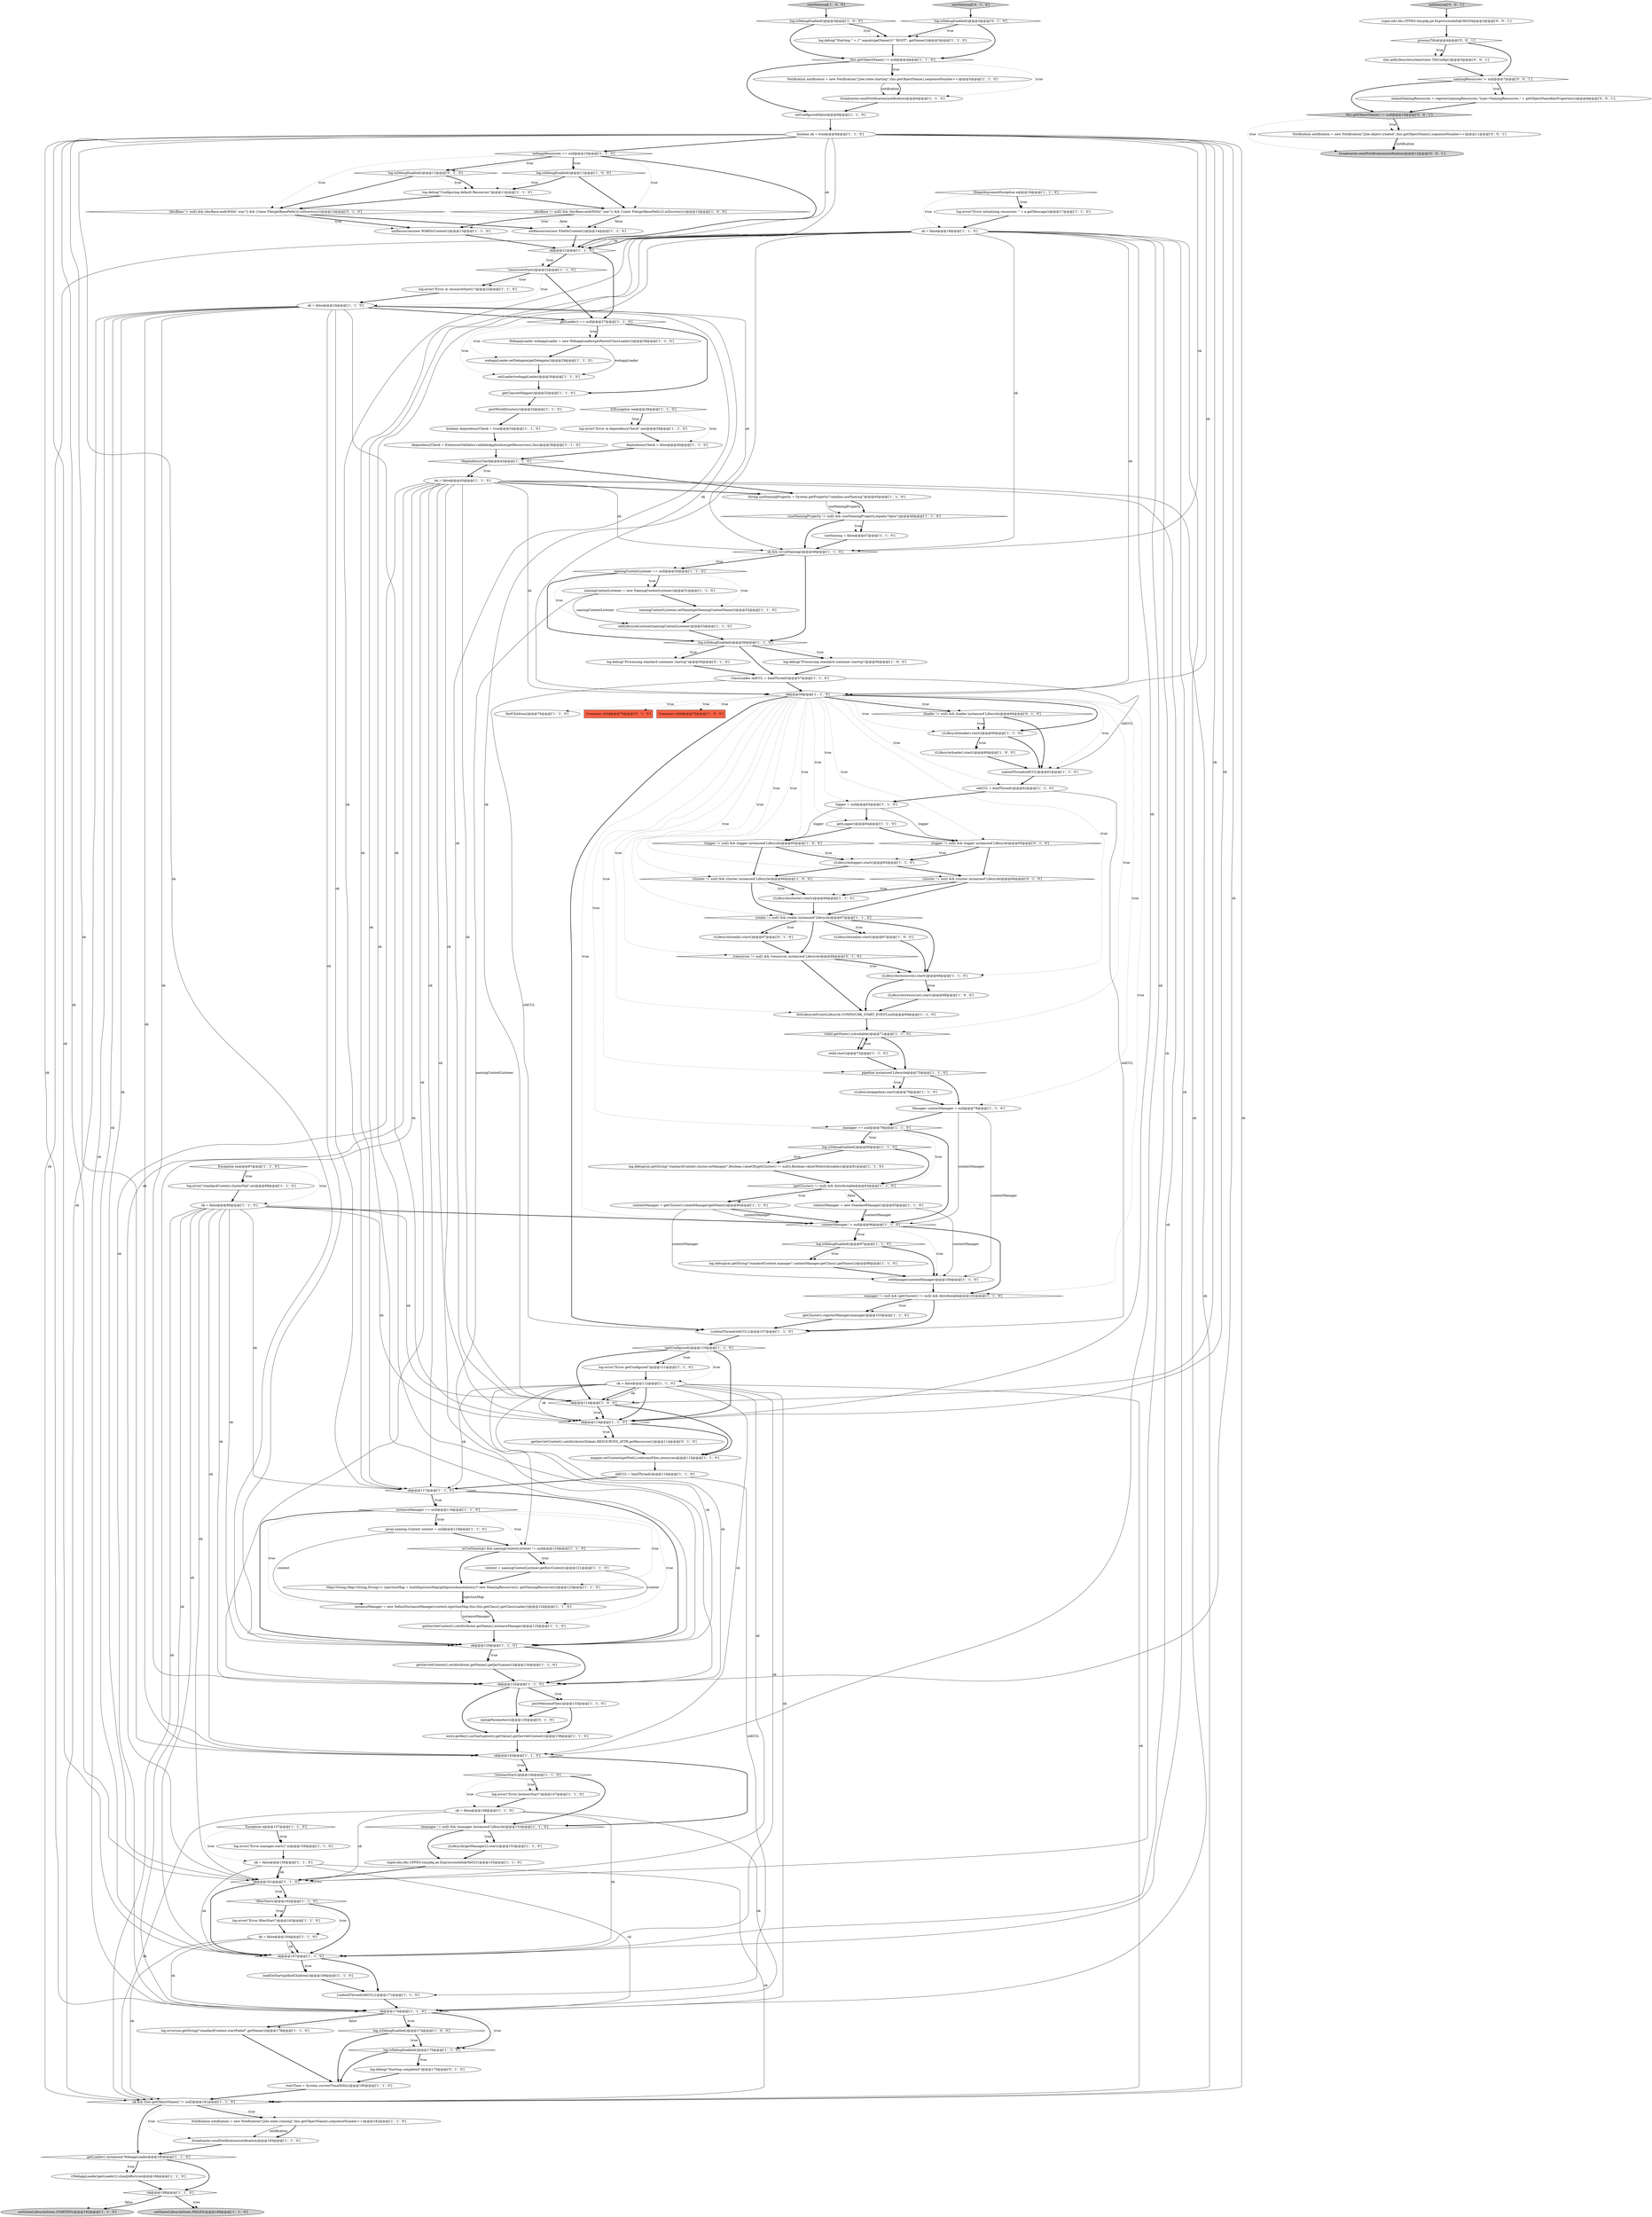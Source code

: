 digraph {
34 [style = filled, label = "namingContextListener = new NamingContextListener()@@@51@@@['1', '1', '0']", fillcolor = white, shape = ellipse image = "AAA0AAABBB1BBB"];
103 [style = filled, label = "log.isDebugEnabled()@@@175@@@['1', '1', '0']", fillcolor = white, shape = diamond image = "AAA0AAABBB1BBB"];
116 [style = filled, label = "getLoader() instanceof WebappLoader@@@185@@@['1', '1', '0']", fillcolor = white, shape = diamond image = "AAA0AAABBB1BBB"];
107 [style = filled, label = "Manager contextManager = null@@@78@@@['1', '1', '0']", fillcolor = white, shape = ellipse image = "AAA0AAABBB1BBB"];
101 [style = filled, label = "ok@@@59@@@['1', '1', '0']", fillcolor = white, shape = diamond image = "AAA0AAABBB1BBB"];
83 [style = filled, label = "Map<String,Map<String,String>> injectionMap = buildInjectionMap(getIgnoreAnnotations()? new NamingResources(): getNamingResources())@@@123@@@['1', '1', '0']", fillcolor = white, shape = ellipse image = "AAA0AAABBB1BBB"];
28 [style = filled, label = "ok = false@@@159@@@['1', '1', '0']", fillcolor = white, shape = ellipse image = "AAA0AAABBB1BBB"];
113 [style = filled, label = "log.debug(sm.getString(\"standardContext.manager\",contextManager.getClass().getName()))@@@98@@@['1', '1', '0']", fillcolor = white, shape = ellipse image = "AAA0AAABBB1BBB"];
54 [style = filled, label = "ok@@@161@@@['1', '1', '0']", fillcolor = white, shape = diamond image = "AAA0AAABBB1BBB"];
88 [style = filled, label = "logger = null@@@63@@@['1', '1', '0']", fillcolor = white, shape = ellipse image = "AAA0AAABBB1BBB"];
125 [style = filled, label = "log.isDebugEnabled()@@@56@@@['1', '1', '0']", fillcolor = white, shape = diamond image = "AAA0AAABBB1BBB"];
110 [style = filled, label = "ok@@@117@@@['1', '1', '0']", fillcolor = white, shape = diamond image = "AAA0AAABBB1BBB"];
155 [style = filled, label = "this.getObjectName() != null@@@10@@@['0', '0', '1']", fillcolor = lightgray, shape = diamond image = "AAA0AAABBB3BBB"];
94 [style = filled, label = "((Lifecycle)loader).start()@@@60@@@['1', '1', '0']", fillcolor = white, shape = ellipse image = "AAA0AAABBB1BBB"];
29 [style = filled, label = "log.error(\"Error manager.start()\",e)@@@158@@@['1', '1', '0']", fillcolor = white, shape = ellipse image = "AAA0AAABBB1BBB"];
84 [style = filled, label = "log.error(\"Error initializing resources: \" + e.getMessage())@@@17@@@['1', '1', '0']", fillcolor = white, shape = ellipse image = "AAA0AAABBB1BBB"];
89 [style = filled, label = "((Lifecycle)logger).start()@@@65@@@['1', '1', '0']", fillcolor = white, shape = ellipse image = "AAA0AAABBB1BBB"];
1 [style = filled, label = "fireLifecycleEvent(Lifecycle.CONFIGURE_START_EVENT,null)@@@69@@@['1', '1', '0']", fillcolor = white, shape = ellipse image = "AAA0AAABBB1BBB"];
67 [style = filled, label = "isUseNaming() && namingContextListener != null@@@120@@@['1', '1', '0']", fillcolor = white, shape = diamond image = "AAA0AAABBB1BBB"];
153 [style = filled, label = "broadcaster.sendNotification(notification)@@@12@@@['0', '0', '1']", fillcolor = lightgray, shape = ellipse image = "AAA0AAABBB3BBB"];
141 [style = filled, label = "(logger != null) && (logger instanceof Lifecycle)@@@65@@@['0', '1', '0']", fillcolor = white, shape = diamond image = "AAA0AAABBB2BBB"];
6 [style = filled, label = "pipeline instanceof Lifecycle@@@75@@@['1', '1', '0']", fillcolor = white, shape = diamond image = "AAA0AAABBB1BBB"];
90 [style = filled, label = "setResources(new WARDirContext())@@@13@@@['1', '1', '0']", fillcolor = white, shape = ellipse image = "AAA0AAABBB1BBB"];
118 [style = filled, label = "this.getObjectName() != null@@@4@@@['1', '1', '0']", fillcolor = white, shape = diamond image = "AAA0AAABBB1BBB"];
95 [style = filled, label = "child.start()@@@72@@@['1', '1', '0']", fillcolor = white, shape = ellipse image = "AAA0AAABBB1BBB"];
119 [style = filled, label = "ok && (this.getObjectName() != null)@@@181@@@['1', '1', '0']", fillcolor = white, shape = diamond image = "AAA0AAABBB1BBB"];
79 [style = filled, label = "ok@@@129@@@['1', '1', '0']", fillcolor = white, shape = diamond image = "AAA0AAABBB1BBB"];
43 [style = filled, label = "WebappLoader webappLoader = new WebappLoader(getParentClassLoader())@@@28@@@['1', '1', '0']", fillcolor = white, shape = ellipse image = "AAA0AAABBB1BBB"];
92 [style = filled, label = "ok@@@21@@@['1', '1', '0']", fillcolor = white, shape = diamond image = "AAA0AAABBB1BBB"];
137 [style = filled, label = "startInternal['0', '1', '0']", fillcolor = lightgray, shape = diamond image = "AAA0AAABBB2BBB"];
80 [style = filled, label = "((Lifecycle)resources).start()@@@68@@@['1', '0', '0']", fillcolor = white, shape = ellipse image = "AAA0AAABBB1BBB"];
10 [style = filled, label = "log.error(sm.getString(\"standardContext.startFailed\",getName()))@@@178@@@['1', '1', '0']", fillcolor = white, shape = ellipse image = "AAA0AAABBB1BBB"];
42 [style = filled, label = "(docBase != null) && (docBase.endsWith(\".war\")) && (!(new File(getBasePath())).isDirectory())@@@13@@@['1', '0', '0']", fillcolor = white, shape = diamond image = "AAA0AAABBB1BBB"];
77 [style = filled, label = "unbindThread(oldCCL)@@@61@@@['1', '1', '0']", fillcolor = white, shape = ellipse image = "AAA0AAABBB1BBB"];
86 [style = filled, label = "(logger != null) && (logger instanceof Lifecycle)@@@65@@@['1', '0', '0']", fillcolor = white, shape = diamond image = "AAA0AAABBB1BBB"];
123 [style = filled, label = "ok@@@114@@@['1', '1', '0']", fillcolor = white, shape = diamond image = "AAA0AAABBB1BBB"];
25 [style = filled, label = "setConfigured(false)@@@8@@@['1', '1', '0']", fillcolor = white, shape = ellipse image = "AAA0AAABBB1BBB"];
14 [style = filled, label = "getLoader() == null@@@27@@@['1', '1', '0']", fillcolor = white, shape = diamond image = "AAA0AAABBB1BBB"];
138 [style = filled, label = "log.isDebugEnabled()@@@11@@@['0', '1', '0']", fillcolor = white, shape = diamond image = "AAA0AAABBB2BBB"];
18 [style = filled, label = "broadcaster.sendNotification(notification)@@@6@@@['1', '1', '0']", fillcolor = white, shape = ellipse image = "AAA0AAABBB1BBB"];
27 [style = filled, label = "useNaming = false@@@47@@@['1', '1', '0']", fillcolor = white, shape = ellipse image = "AAA0AAABBB1BBB"];
39 [style = filled, label = "log.debug(\"Processing standard container startup\")@@@56@@@['1', '0', '0']", fillcolor = white, shape = ellipse image = "AAA0AAABBB1BBB"];
115 [style = filled, label = "oldCCL = bindThread()@@@62@@@['1', '1', '0']", fillcolor = white, shape = ellipse image = "AAA0AAABBB1BBB"];
66 [style = filled, label = "ok = false@@@112@@@['1', '1', '0']", fillcolor = white, shape = ellipse image = "AAA0AAABBB1BBB"];
120 [style = filled, label = "(useNamingProperty != null) && (useNamingProperty.equals(\"false\"))@@@46@@@['1', '1', '0']", fillcolor = white, shape = diamond image = "AAA0AAABBB1BBB"];
76 [style = filled, label = "contextManager != null@@@96@@@['1', '1', '0']", fillcolor = white, shape = diamond image = "AAA0AAABBB1BBB"];
148 [style = filled, label = "this.addLifecycleListener(new TldConfig())@@@5@@@['0', '0', '1']", fillcolor = white, shape = ellipse image = "AAA0AAABBB3BBB"];
124 [style = filled, label = "!dependencyCheck@@@42@@@['1', '1', '0']", fillcolor = white, shape = diamond image = "AAA0AAABBB1BBB"];
154 [style = filled, label = "super.edu.fdu.CPPDG.tinypdg.pe.ExpressionInfo@5b02f4@@@3@@@['0', '0', '1']", fillcolor = white, shape = ellipse image = "AAA0AAABBB3BBB"];
21 [style = filled, label = "log.isDebugEnabled()@@@174@@@['1', '0', '0']", fillcolor = white, shape = diamond image = "AAA0AAABBB1BBB"];
37 [style = filled, label = "(manager != null) && (manager instanceof Lifecycle)@@@152@@@['1', '1', '0']", fillcolor = white, shape = diamond image = "AAA0AAABBB1BBB"];
61 [style = filled, label = "log.isDebugEnabled()@@@11@@@['1', '0', '0']", fillcolor = white, shape = diamond image = "AAA0AAABBB1BBB"];
44 [style = filled, label = "Notification notification = new Notification(\"j2ee.state.starting\",this.getObjectName(),sequenceNumber++)@@@5@@@['1', '1', '0']", fillcolor = white, shape = ellipse image = "AAA0AAABBB1BBB"];
129 [style = filled, label = "dependencyCheck = false@@@40@@@['1', '1', '0']", fillcolor = white, shape = ellipse image = "AAA0AAABBB1BBB"];
132 [style = filled, label = "log.isDebugEnabled()@@@80@@@['1', '1', '0']", fillcolor = white, shape = diamond image = "AAA0AAABBB1BBB"];
70 [style = filled, label = "contextManager = new StandardManager()@@@93@@@['1', '1', '0']", fillcolor = white, shape = ellipse image = "AAA0AAABBB1BBB"];
130 [style = filled, label = "String useNamingProperty = System.getProperty(\"catalina.useNaming\")@@@45@@@['1', '1', '0']", fillcolor = white, shape = ellipse image = "AAA0AAABBB1BBB"];
112 [style = filled, label = "IllegalArgumentException e@@@16@@@['1', '1', '0']", fillcolor = white, shape = diamond image = "AAA0AAABBB1BBB"];
145 [style = filled, label = "(cluster != null) && (cluster instanceof Lifecycle)@@@66@@@['0', '1', '0']", fillcolor = white, shape = diamond image = "AAA0AAABBB2BBB"];
59 [style = filled, label = "entry.getKey().onStartup(entry.getValue(),getServletContext())@@@138@@@['1', '1', '0']", fillcolor = white, shape = ellipse image = "AAA0AAABBB1BBB"];
3 [style = filled, label = "boolean dependencyCheck = true@@@34@@@['1', '1', '0']", fillcolor = white, shape = ellipse image = "AAA0AAABBB1BBB"];
96 [style = filled, label = "instanceManager == null@@@118@@@['1', '1', '0']", fillcolor = white, shape = diamond image = "AAA0AAABBB1BBB"];
149 [style = filled, label = "processTlds@@@4@@@['0', '0', '1']", fillcolor = white, shape = diamond image = "AAA0AAABBB3BBB"];
73 [style = filled, label = "(cluster != null) && (cluster instanceof Lifecycle)@@@66@@@['1', '0', '0']", fillcolor = white, shape = diamond image = "AAA0AAABBB1BBB"];
150 [style = filled, label = "initInternal['0', '0', '1']", fillcolor = lightgray, shape = diamond image = "AAA0AAABBB3BBB"];
7 [style = filled, label = "setState(LifecycleState.STARTING)@@@192@@@['1', '1', '0']", fillcolor = lightgray, shape = ellipse image = "AAA0AAABBB1BBB"];
19 [style = filled, label = "IOException ioe@@@38@@@['1', '1', '0']", fillcolor = white, shape = diamond image = "AAA0AAABBB1BBB"];
23 [style = filled, label = "getCluster().registerManager(manager)@@@103@@@['1', '1', '0']", fillcolor = white, shape = ellipse image = "AAA0AAABBB1BBB"];
50 [style = filled, label = "manager == null@@@79@@@['1', '1', '0']", fillcolor = white, shape = diamond image = "AAA0AAABBB1BBB"];
114 [style = filled, label = "addLifecycleListener(namingContextListener)@@@53@@@['1', '1', '0']", fillcolor = white, shape = ellipse image = "AAA0AAABBB1BBB"];
4 [style = filled, label = "ok@@@174@@@['1', '1', '0']", fillcolor = white, shape = diamond image = "AAA0AAABBB1BBB"];
40 [style = filled, label = "findChildren()@@@70@@@['1', '1', '0']", fillcolor = white, shape = ellipse image = "AAA0AAABBB1BBB"];
60 [style = filled, label = "setState(LifecycleState.FAILED)@@@189@@@['1', '1', '0']", fillcolor = lightgray, shape = ellipse image = "AAA0AAABBB1BBB"];
2 [style = filled, label = "log.error(\"Error listenerStart\")@@@147@@@['1', '1', '0']", fillcolor = white, shape = ellipse image = "AAA0AAABBB1BBB"];
15 [style = filled, label = "postWelcomeFiles()@@@133@@@['1', '1', '0']", fillcolor = white, shape = ellipse image = "AAA0AAABBB1BBB"];
41 [style = filled, label = "log.isDebugEnabled()@@@3@@@['1', '0', '0']", fillcolor = white, shape = diamond image = "AAA0AAABBB1BBB"];
121 [style = filled, label = "setManager(contextManager)@@@100@@@['1', '1', '0']", fillcolor = white, shape = ellipse image = "AAA0AAABBB1BBB"];
78 [style = filled, label = "context = namingContextListener.getEnvContext()@@@121@@@['1', '1', '0']", fillcolor = white, shape = ellipse image = "AAA0AAABBB1BBB"];
45 [style = filled, label = "(realm != null) && (realm instanceof Lifecycle)@@@67@@@['1', '1', '0']", fillcolor = white, shape = diamond image = "AAA0AAABBB1BBB"];
81 [style = filled, label = "contextManager = getCluster().createManager(getName())@@@85@@@['1', '1', '0']", fillcolor = white, shape = ellipse image = "AAA0AAABBB1BBB"];
38 [style = filled, label = "ok@@@167@@@['1', '1', '0']", fillcolor = white, shape = diamond image = "AAA0AAABBB1BBB"];
13 [style = filled, label = "loadOnStartup(findChildren())@@@168@@@['1', '1', '0']", fillcolor = white, shape = ellipse image = "AAA0AAABBB1BBB"];
109 [style = filled, label = "log.isDebugEnabled()@@@97@@@['1', '1', '0']", fillcolor = white, shape = diamond image = "AAA0AAABBB1BBB"];
142 [style = filled, label = "log.debug(\"Processing standard container startup\")@@@56@@@['0', '1', '0']", fillcolor = white, shape = ellipse image = "AAA0AAABBB2BBB"];
74 [style = filled, label = "boolean ok = true@@@9@@@['1', '1', '0']", fillcolor = white, shape = ellipse image = "AAA0AAABBB1BBB"];
55 [style = filled, label = "setResources(new FileDirContext())@@@14@@@['1', '1', '0']", fillcolor = white, shape = ellipse image = "AAA0AAABBB1BBB"];
31 [style = filled, label = "namingContextListener.setName(getNamingContextName())@@@52@@@['1', '1', '0']", fillcolor = white, shape = ellipse image = "AAA0AAABBB1BBB"];
33 [style = filled, label = "((WebappLoader)getLoader()).closeJARs(true)@@@186@@@['1', '1', '0']", fillcolor = white, shape = ellipse image = "AAA0AAABBB1BBB"];
20 [style = filled, label = "!resourcesStart()@@@22@@@['1', '1', '0']", fillcolor = white, shape = diamond image = "AAA0AAABBB1BBB"];
98 [style = filled, label = "((Lifecycle)resources).start()@@@68@@@['1', '1', '0']", fillcolor = white, shape = ellipse image = "AAA0AAABBB1BBB"];
135 [style = filled, label = "log.isDebugEnabled()@@@3@@@['0', '1', '0']", fillcolor = white, shape = diamond image = "AAA0AAABBB2BBB"];
68 [style = filled, label = "ok@@@132@@@['1', '1', '0']", fillcolor = white, shape = diamond image = "AAA0AAABBB1BBB"];
128 [style = filled, label = "log.debug(\"Configuring default Resources\")@@@11@@@['1', '1', '0']", fillcolor = white, shape = ellipse image = "AAA0AAABBB1BBB"];
105 [style = filled, label = "log.error(\"standardContext.clusterFail\",ex)@@@88@@@['1', '1', '0']", fillcolor = white, shape = ellipse image = "AAA0AAABBB1BBB"];
140 [style = filled, label = "mergeParameters()@@@135@@@['0', '1', '0']", fillcolor = white, shape = ellipse image = "AAA1AAABBB2BBB"];
36 [style = filled, label = "getServletContext().setAttribute(.getName(),instanceManager)@@@125@@@['1', '1', '0']", fillcolor = white, shape = ellipse image = "AAA0AAABBB1BBB"];
26 [style = filled, label = "dependencyCheck = ExtensionValidator.validateApplication(getResources(),this)@@@36@@@['1', '1', '0']", fillcolor = white, shape = ellipse image = "AAA0AAABBB1BBB"];
97 [style = filled, label = "log.error(\"Error in resourceStart()\")@@@23@@@['1', '1', '0']", fillcolor = white, shape = ellipse image = "AAA0AAABBB1BBB"];
56 [style = filled, label = "!getConfigured()@@@110@@@['1', '1', '0']", fillcolor = white, shape = diamond image = "AAA0AAABBB1BBB"];
152 [style = filled, label = "Notification notification = new Notification(\"j2ee.object.created\",this.getObjectName(),sequenceNumber++)@@@11@@@['0', '0', '1']", fillcolor = white, shape = ellipse image = "AAA0AAABBB3BBB"];
0 [style = filled, label = "webappLoader.setDelegate(getDelegate())@@@29@@@['1', '1', '0']", fillcolor = white, shape = ellipse image = "AAA0AAABBB1BBB"];
58 [style = filled, label = "Notification notification = new Notification(\"j2ee.state.running\",this.getObjectName(),sequenceNumber++)@@@182@@@['1', '1', '0']", fillcolor = white, shape = ellipse image = "AAA0AAABBB1BBB"];
35 [style = filled, label = "getLogger()@@@64@@@['1', '1', '0']", fillcolor = white, shape = ellipse image = "AAA0AAABBB1BBB"];
134 [style = filled, label = "getServletContext().setAttribute(Globals.RESOURCES_ATTR,getResources())@@@114@@@['0', '1', '0']", fillcolor = white, shape = ellipse image = "AAA0AAABBB2BBB"];
147 [style = filled, label = "((Lifecycle)realm).start()@@@67@@@['0', '1', '0']", fillcolor = white, shape = ellipse image = "AAA0AAABBB2BBB"];
106 [style = filled, label = "Exception e@@@157@@@['1', '1', '0']", fillcolor = white, shape = diamond image = "AAA0AAABBB1BBB"];
48 [style = filled, label = "ok@@@145@@@['1', '1', '0']", fillcolor = white, shape = diamond image = "AAA0AAABBB1BBB"];
62 [style = filled, label = "postWorkDirectory()@@@33@@@['1', '1', '0']", fillcolor = white, shape = ellipse image = "AAA0AAABBB1BBB"];
139 [style = filled, label = "(docBase != null) && (docBase.endsWith(\".war\")) && (!(new File(getBasePath())).isDirectory())@@@13@@@['0', '1', '0']", fillcolor = white, shape = diamond image = "AAA0AAABBB2BBB"];
63 [style = filled, label = "log.error(\"Error getConfigured\")@@@111@@@['1', '1', '0']", fillcolor = white, shape = ellipse image = "AAA0AAABBB1BBB"];
11 [style = filled, label = "manager != null && (getCluster() != null) && distributable@@@102@@@['1', '1', '0']", fillcolor = white, shape = diamond image = "AAA0AAABBB1BBB"];
49 [style = filled, label = "startInternal['1', '0', '0']", fillcolor = lightgray, shape = diamond image = "AAA0AAABBB1BBB"];
57 [style = filled, label = "ok@@@114@@@['1', '0', '0']", fillcolor = white, shape = diamond image = "AAA0AAABBB1BBB"];
144 [style = filled, label = "(loader != null) && (loader instanceof Lifecycle)@@@60@@@['0', '1', '0']", fillcolor = white, shape = diamond image = "AAA0AAABBB2BBB"];
111 [style = filled, label = "getCharsetMapper()@@@32@@@['1', '1', '0']", fillcolor = white, shape = ellipse image = "AAA0AAABBB1BBB"];
65 [style = filled, label = "javax.naming.Context context = null@@@119@@@['1', '1', '0']", fillcolor = white, shape = ellipse image = "AAA0AAABBB1BBB"];
133 [style = filled, label = "log.error(\"Error in dependencyCheck\",ioe)@@@39@@@['1', '1', '0']", fillcolor = white, shape = ellipse image = "AAA0AAABBB1BBB"];
52 [style = filled, label = "ok = false@@@43@@@['1', '1', '0']", fillcolor = white, shape = ellipse image = "AAA0AAABBB1BBB"];
126 [style = filled, label = "setLoader(webappLoader)@@@30@@@['1', '1', '0']", fillcolor = white, shape = ellipse image = "AAA0AAABBB1BBB"];
146 [style = filled, label = "Container child@@@70@@@['0', '1', '0']", fillcolor = tomato, shape = box image = "AAA0AAABBB2BBB"];
69 [style = filled, label = "log.debug(\"Starting \" + (\"\".equals(getName())? \"ROOT\": getName()))@@@3@@@['1', '1', '0']", fillcolor = white, shape = ellipse image = "AAA0AAABBB1BBB"];
156 [style = filled, label = "namingResources != null@@@7@@@['0', '0', '1']", fillcolor = white, shape = diamond image = "AAA0AAABBB3BBB"];
17 [style = filled, label = "!filterStart()@@@162@@@['1', '1', '0']", fillcolor = white, shape = diamond image = "AAA0AAABBB1BBB"];
100 [style = filled, label = "ok = false@@@24@@@['1', '1', '0']", fillcolor = white, shape = ellipse image = "AAA0AAABBB1BBB"];
93 [style = filled, label = "!ok@@@188@@@['1', '1', '0']", fillcolor = white, shape = diamond image = "AAA0AAABBB1BBB"];
102 [style = filled, label = "getServletContext().setAttribute(.getName(),getJarScanner())@@@130@@@['1', '1', '0']", fillcolor = white, shape = ellipse image = "AAA0AAABBB1BBB"];
8 [style = filled, label = "((Lifecycle)getManager()).start()@@@153@@@['1', '1', '0']", fillcolor = white, shape = ellipse image = "AAA0AAABBB1BBB"];
82 [style = filled, label = "log.error(\"Error filterStart\")@@@163@@@['1', '1', '0']", fillcolor = white, shape = ellipse image = "AAA0AAABBB1BBB"];
87 [style = filled, label = "ok = false@@@89@@@['1', '1', '0']", fillcolor = white, shape = ellipse image = "AAA0AAABBB1BBB"];
16 [style = filled, label = "broadcaster.sendNotification(notification)@@@183@@@['1', '1', '0']", fillcolor = white, shape = ellipse image = "AAA0AAABBB1BBB"];
64 [style = filled, label = "!child.getState().isAvailable()@@@71@@@['1', '1', '0']", fillcolor = white, shape = diamond image = "AAA0AAABBB1BBB"];
12 [style = filled, label = "webappResources == null@@@10@@@['1', '1', '0']", fillcolor = white, shape = diamond image = "AAA0AAABBB1BBB"];
30 [style = filled, label = "startTime = System.currentTimeMillis()@@@180@@@['1', '1', '0']", fillcolor = white, shape = ellipse image = "AAA0AAABBB1BBB"];
9 [style = filled, label = "ok = false@@@164@@@['1', '1', '0']", fillcolor = white, shape = ellipse image = "AAA0AAABBB1BBB"];
47 [style = filled, label = "oldCCL = bindThread()@@@116@@@['1', '1', '0']", fillcolor = white, shape = ellipse image = "AAA0AAABBB1BBB"];
104 [style = filled, label = "ok && isUseNaming()@@@49@@@['1', '1', '0']", fillcolor = white, shape = diamond image = "AAA0AAABBB1BBB"];
117 [style = filled, label = "super.edu.fdu.CPPDG.tinypdg.pe.ExpressionInfo@5b0231@@@155@@@['1', '1', '0']", fillcolor = white, shape = ellipse image = "AAA0AAABBB1BBB"];
51 [style = filled, label = "mapper.setContext(getPath(),welcomeFiles,resources)@@@115@@@['1', '1', '0']", fillcolor = white, shape = ellipse image = "AAA0AAABBB1BBB"];
75 [style = filled, label = "((Lifecycle)cluster).start()@@@66@@@['1', '1', '0']", fillcolor = white, shape = ellipse image = "AAA0AAABBB1BBB"];
151 [style = filled, label = "onameNamingResources = register(namingResources,\"type=NamingResources,\" + getObjectNameKeyProperties())@@@8@@@['0', '0', '1']", fillcolor = white, shape = ellipse image = "AAA0AAABBB3BBB"];
85 [style = filled, label = "namingContextListener == null@@@50@@@['1', '1', '0']", fillcolor = white, shape = diamond image = "AAA0AAABBB1BBB"];
71 [style = filled, label = "instanceManager = new DefaultInstanceManager(context,injectionMap,this,this.getClass().getClassLoader())@@@124@@@['1', '1', '0']", fillcolor = white, shape = ellipse image = "AAA0AAABBB1BBB"];
136 [style = filled, label = "log.debug(\"Starting completed\")@@@175@@@['0', '1', '0']", fillcolor = white, shape = ellipse image = "AAA0AAABBB2BBB"];
24 [style = filled, label = "Exception ex@@@87@@@['1', '1', '0']", fillcolor = white, shape = diamond image = "AAA0AAABBB1BBB"];
91 [style = filled, label = "((Lifecycle)pipeline).start()@@@76@@@['1', '1', '0']", fillcolor = white, shape = ellipse image = "AAA0AAABBB1BBB"];
5 [style = filled, label = "(getCluster() != null) && distributable@@@83@@@['1', '1', '0']", fillcolor = white, shape = diamond image = "AAA0AAABBB1BBB"];
72 [style = filled, label = "((Lifecycle)loader).start()@@@60@@@['1', '0', '0']", fillcolor = white, shape = ellipse image = "AAA0AAABBB1BBB"];
46 [style = filled, label = "log.debug(sm.getString(\"standardContext.cluster.noManager\",Boolean.valueOf((getCluster() != null)),Boolean.valueOf(distributable)))@@@81@@@['1', '1', '0']", fillcolor = white, shape = ellipse image = "AAA0AAABBB1BBB"];
53 [style = filled, label = "ClassLoader oldCCL = bindThread()@@@57@@@['1', '1', '0']", fillcolor = white, shape = ellipse image = "AAA0AAABBB1BBB"];
143 [style = filled, label = "(resources != null) && (resources instanceof Lifecycle)@@@68@@@['0', '1', '0']", fillcolor = white, shape = diamond image = "AAA0AAABBB2BBB"];
22 [style = filled, label = "((Lifecycle)realm).start()@@@67@@@['1', '0', '0']", fillcolor = white, shape = ellipse image = "AAA0AAABBB1BBB"];
32 [style = filled, label = "Container child@@@70@@@['1', '0', '0']", fillcolor = tomato, shape = box image = "AAA0AAABBB1BBB"];
122 [style = filled, label = "{unbindThread(oldCCL)}@@@171@@@['1', '1', '0']", fillcolor = white, shape = ellipse image = "AAA0AAABBB1BBB"];
99 [style = filled, label = "!listenerStart()@@@146@@@['1', '1', '0']", fillcolor = white, shape = diamond image = "AAA0AAABBB1BBB"];
131 [style = filled, label = "{unbindThread(oldCCL)}@@@107@@@['1', '1', '0']", fillcolor = white, shape = ellipse image = "AAA0AAABBB1BBB"];
108 [style = filled, label = "ok = false@@@18@@@['1', '1', '0']", fillcolor = white, shape = ellipse image = "AAA0AAABBB1BBB"];
127 [style = filled, label = "ok = false@@@148@@@['1', '1', '0']", fillcolor = white, shape = ellipse image = "AAA0AAABBB1BBB"];
14->43 [style = dotted, label="true"];
77->115 [style = bold, label=""];
107->121 [style = solid, label="contextManager"];
10->30 [style = bold, label=""];
137->135 [style = bold, label=""];
52->123 [style = solid, label="ok"];
100->68 [style = solid, label="ok"];
50->132 [style = dotted, label="true"];
156->151 [style = dotted, label="true"];
5->70 [style = bold, label=""];
143->98 [style = bold, label=""];
87->38 [style = solid, label="ok"];
127->4 [style = solid, label="ok"];
6->91 [style = bold, label=""];
5->81 [style = bold, label=""];
28->119 [style = solid, label="ok"];
56->66 [style = dotted, label="true"];
78->83 [style = bold, label=""];
35->86 [style = bold, label=""];
101->6 [style = dotted, label="true"];
9->4 [style = solid, label="ok"];
155->152 [style = dotted, label="true"];
124->52 [style = bold, label=""];
46->5 [style = bold, label=""];
87->123 [style = solid, label="ok"];
68->59 [style = bold, label=""];
101->76 [style = dotted, label="true"];
82->9 [style = bold, label=""];
76->121 [style = dotted, label="true"];
14->111 [style = bold, label=""];
45->143 [style = bold, label=""];
44->18 [style = bold, label=""];
74->48 [style = solid, label="ok"];
79->102 [style = dotted, label="true"];
33->93 [style = bold, label=""];
66->123 [style = bold, label=""];
23->131 [style = bold, label=""];
57->123 [style = dotted, label="true"];
63->66 [style = bold, label=""];
108->119 [style = solid, label="ok"];
134->51 [style = bold, label=""];
123->51 [style = bold, label=""];
100->119 [style = solid, label="ok"];
9->38 [style = bold, label=""];
9->119 [style = solid, label="ok"];
145->75 [style = bold, label=""];
101->94 [style = bold, label=""];
6->107 [style = bold, label=""];
133->129 [style = bold, label=""];
75->45 [style = bold, label=""];
87->68 [style = solid, label="ok"];
127->37 [style = bold, label=""];
156->155 [style = bold, label=""];
106->29 [style = bold, label=""];
12->92 [style = bold, label=""];
156->151 [style = bold, label=""];
109->113 [style = dotted, label="true"];
26->124 [style = bold, label=""];
101->64 [style = dotted, label="true"];
119->16 [style = dotted, label="true"];
87->48 [style = solid, label="ok"];
42->90 [style = dotted, label="true"];
38->13 [style = bold, label=""];
93->7 [style = dotted, label="false"];
88->86 [style = solid, label="logger"];
127->38 [style = solid, label="ok"];
34->31 [style = bold, label=""];
12->42 [style = dotted, label="true"];
112->84 [style = dotted, label="true"];
4->10 [style = bold, label=""];
74->101 [style = solid, label="ok"];
148->156 [style = bold, label=""];
67->78 [style = bold, label=""];
43->0 [style = bold, label=""];
93->60 [style = bold, label=""];
108->123 [style = solid, label="ok"];
112->108 [style = dotted, label="true"];
20->100 [style = dotted, label="true"];
44->18 [style = solid, label="notification"];
104->85 [style = bold, label=""];
145->45 [style = bold, label=""];
125->142 [style = bold, label=""];
149->156 [style = bold, label=""];
150->154 [style = bold, label=""];
24->87 [style = dotted, label="true"];
108->104 [style = solid, label="ok"];
8->117 [style = bold, label=""];
81->76 [style = bold, label=""];
99->127 [style = dotted, label="true"];
101->35 [style = dotted, label="true"];
53->131 [style = solid, label="oldCCL"];
117->54 [style = bold, label=""];
87->57 [style = solid, label="ok"];
67->83 [style = bold, label=""];
116->33 [style = bold, label=""];
24->105 [style = bold, label=""];
115->131 [style = solid, label="oldCCL"];
52->104 [style = solid, label="ok"];
101->145 [style = dotted, label="true"];
98->1 [style = bold, label=""];
87->119 [style = solid, label="ok"];
56->63 [style = bold, label=""];
62->3 [style = bold, label=""];
20->14 [style = bold, label=""];
74->110 [style = solid, label="ok"];
108->4 [style = solid, label="ok"];
52->119 [style = solid, label="ok"];
66->57 [style = bold, label=""];
14->126 [style = dotted, label="true"];
74->79 [style = solid, label="ok"];
11->23 [style = dotted, label="true"];
74->38 [style = solid, label="ok"];
113->121 [style = bold, label=""];
125->39 [style = dotted, label="true"];
119->116 [style = bold, label=""];
4->21 [style = dotted, label="true"];
96->71 [style = dotted, label="true"];
120->27 [style = dotted, label="true"];
99->2 [style = dotted, label="true"];
19->133 [style = bold, label=""];
101->131 [style = bold, label=""];
52->54 [style = solid, label="ok"];
141->89 [style = dotted, label="true"];
78->71 [style = solid, label="context"];
110->96 [style = bold, label=""];
71->36 [style = bold, label=""];
104->85 [style = dotted, label="true"];
101->144 [style = dotted, label="true"];
28->4 [style = solid, label="ok"];
48->99 [style = dotted, label="true"];
11->23 [style = bold, label=""];
85->34 [style = bold, label=""];
93->7 [style = bold, label=""];
100->54 [style = solid, label="ok"];
132->46 [style = bold, label=""];
58->16 [style = solid, label="notification"];
143->1 [style = bold, label=""];
4->21 [style = bold, label=""];
142->53 [style = bold, label=""];
138->128 [style = dotted, label="true"];
151->155 [style = bold, label=""];
43->126 [style = solid, label="webappLoader"];
130->120 [style = solid, label="useNamingProperty"];
100->123 [style = solid, label="ok"];
66->57 [style = solid, label="ok"];
121->11 [style = bold, label=""];
119->58 [style = dotted, label="true"];
70->76 [style = solid, label="contextManager"];
108->54 [style = solid, label="ok"];
34->114 [style = solid, label="namingContextListener"];
27->104 [style = bold, label=""];
92->20 [style = bold, label=""];
128->42 [style = bold, label=""];
97->100 [style = bold, label=""];
118->44 [style = bold, label=""];
54->17 [style = bold, label=""];
101->50 [style = dotted, label="true"];
95->64 [style = bold, label=""];
110->79 [style = bold, label=""];
139->55 [style = bold, label=""];
101->45 [style = dotted, label="true"];
65->71 [style = solid, label="context"];
45->147 [style = dotted, label="true"];
123->134 [style = bold, label=""];
22->98 [style = bold, label=""];
50->76 [style = bold, label=""];
101->1 [style = dotted, label="true"];
98->80 [style = bold, label=""];
101->88 [style = dotted, label="true"];
99->37 [style = bold, label=""];
72->77 [style = bold, label=""];
108->79 [style = solid, label="ok"];
81->121 [style = solid, label="contextManager"];
56->63 [style = dotted, label="true"];
61->42 [style = bold, label=""];
138->128 [style = bold, label=""];
98->80 [style = dotted, label="true"];
41->69 [style = dotted, label="true"];
52->101 [style = solid, label="ok"];
96->67 [style = dotted, label="true"];
61->128 [style = dotted, label="true"];
101->115 [style = dotted, label="true"];
147->143 [style = bold, label=""];
108->68 [style = solid, label="ok"];
104->125 [style = bold, label=""];
47->122 [style = solid, label="oldCCL"];
152->153 [style = bold, label=""];
17->9 [style = dotted, label="true"];
28->54 [style = solid, label="ok"];
94->72 [style = bold, label=""];
74->123 [style = solid, label="ok"];
118->18 [style = dotted, label="true"];
141->145 [style = bold, label=""];
19->133 [style = dotted, label="true"];
93->60 [style = dotted, label="true"];
70->121 [style = solid, label="contextManager"];
103->136 [style = bold, label=""];
109->113 [style = bold, label=""];
53->77 [style = solid, label="oldCCL"];
74->54 [style = solid, label="ok"];
74->4 [style = solid, label="ok"];
69->118 [style = bold, label=""];
90->92 [style = bold, label=""];
108->110 [style = solid, label="ok"];
118->44 [style = dotted, label="true"];
129->124 [style = bold, label=""];
103->136 [style = dotted, label="true"];
139->90 [style = bold, label=""];
124->52 [style = dotted, label="true"];
144->77 [style = bold, label=""];
37->8 [style = dotted, label="true"];
130->120 [style = bold, label=""];
107->50 [style = bold, label=""];
28->38 [style = solid, label="ok"];
6->91 [style = dotted, label="true"];
145->75 [style = dotted, label="true"];
106->29 [style = dotted, label="true"];
79->68 [style = bold, label=""];
12->138 [style = bold, label=""];
87->54 [style = solid, label="ok"];
100->48 [style = solid, label="ok"];
66->79 [style = solid, label="ok"];
92->14 [style = bold, label=""];
105->87 [style = bold, label=""];
112->84 [style = bold, label=""];
21->103 [style = bold, label=""];
14->0 [style = dotted, label="true"];
73->75 [style = bold, label=""];
96->65 [style = dotted, label="true"];
70->76 [style = bold, label=""];
124->130 [style = bold, label=""];
87->79 [style = solid, label="ok"];
94->72 [style = dotted, label="true"];
100->110 [style = solid, label="ok"];
132->46 [style = dotted, label="true"];
66->110 [style = solid, label="ok"];
52->110 [style = solid, label="ok"];
71->36 [style = solid, label="instanceManager"];
17->82 [style = dotted, label="true"];
21->103 [style = dotted, label="true"];
48->99 [style = bold, label=""];
103->30 [style = bold, label=""];
87->110 [style = solid, label="ok"];
2->127 [style = bold, label=""];
94->77 [style = bold, label=""];
58->16 [style = bold, label=""];
85->31 [style = dotted, label="true"];
125->142 [style = dotted, label="true"];
100->79 [style = solid, label="ok"];
55->92 [style = bold, label=""];
76->109 [style = dotted, label="true"];
101->146 [style = dotted, label="true"];
101->11 [style = dotted, label="true"];
4->103 [style = bold, label=""];
13->122 [style = bold, label=""];
74->92 [style = solid, label="ok"];
14->43 [style = bold, label=""];
52->68 [style = solid, label="ok"];
86->89 [style = dotted, label="true"];
45->147 [style = bold, label=""];
42->90 [style = bold, label=""];
61->128 [style = bold, label=""];
73->45 [style = bold, label=""];
47->110 [style = bold, label=""];
56->123 [style = bold, label=""];
128->139 [style = bold, label=""];
64->95 [style = dotted, label="true"];
74->12 [style = bold, label=""];
54->38 [style = bold, label=""];
81->76 [style = solid, label="contextManager"];
52->130 [style = bold, label=""];
101->73 [style = dotted, label="true"];
12->138 [style = dotted, label="true"];
108->57 [style = solid, label="ok"];
101->77 [style = dotted, label="true"];
15->59 [style = bold, label=""];
101->141 [style = dotted, label="true"];
4->103 [style = dotted, label="true"];
140->59 [style = bold, label=""];
50->5 [style = dotted, label="true"];
155->153 [style = dotted, label="true"];
89->145 [style = bold, label=""];
68->15 [style = bold, label=""];
101->40 [style = dotted, label="true"];
96->79 [style = bold, label=""];
100->38 [style = solid, label="ok"];
66->54 [style = solid, label="ok"];
149->148 [style = dotted, label="true"];
120->27 [style = bold, label=""];
86->89 [style = bold, label=""];
96->65 [style = bold, label=""];
21->30 [style = bold, label=""];
45->98 [style = bold, label=""];
108->92 [style = solid, label="ok"];
73->75 [style = dotted, label="true"];
16->116 [style = bold, label=""];
122->4 [style = bold, label=""];
135->69 [style = bold, label=""];
102->68 [style = bold, label=""];
66->38 [style = solid, label="ok"];
66->4 [style = solid, label="ok"];
135->118 [style = bold, label=""];
45->22 [style = bold, label=""];
127->119 [style = solid, label="ok"];
76->109 [style = bold, label=""];
52->48 [style = solid, label="ok"];
101->107 [style = dotted, label="true"];
120->104 [style = bold, label=""];
100->57 [style = solid, label="ok"];
99->2 [style = bold, label=""];
31->114 [style = bold, label=""];
132->5 [style = bold, label=""];
74->57 [style = solid, label="ok"];
154->149 [style = bold, label=""];
92->20 [style = dotted, label="true"];
111->62 [style = bold, label=""];
57->123 [style = bold, label=""];
5->70 [style = dotted, label="false"];
125->39 [style = bold, label=""];
3->26 [style = bold, label=""];
45->22 [style = dotted, label="true"];
127->54 [style = solid, label="ok"];
17->38 [style = bold, label=""];
100->14 [style = bold, label=""];
96->83 [style = dotted, label="true"];
131->56 [style = bold, label=""];
76->11 [style = bold, label=""];
68->140 [style = bold, label=""];
59->48 [style = bold, label=""];
53->101 [style = bold, label=""];
56->57 [style = bold, label=""];
87->76 [style = bold, label=""];
19->129 [style = dotted, label="true"];
101->94 [style = dotted, label="true"];
25->74 [style = bold, label=""];
79->102 [style = bold, label=""];
17->82 [style = bold, label=""];
66->123 [style = solid, label="ok"];
95->6 [style = bold, label=""];
37->8 [style = bold, label=""];
107->76 [style = solid, label="contextManager"];
41->118 [style = bold, label=""];
83->71 [style = solid, label="injectionMap"];
118->25 [style = bold, label=""];
101->86 [style = dotted, label="true"];
54->17 [style = dotted, label="true"];
49->41 [style = bold, label=""];
100->4 [style = solid, label="ok"];
88->141 [style = solid, label="logger"];
42->55 [style = bold, label=""];
0->126 [style = bold, label=""];
138->139 [style = bold, label=""];
85->34 [style = dotted, label="true"];
15->140 [style = bold, label=""];
12->139 [style = dotted, label="true"];
5->81 [style = dotted, label="true"];
52->57 [style = solid, label="ok"];
101->144 [style = bold, label=""];
66->48 [style = solid, label="ok"];
65->67 [style = bold, label=""];
100->104 [style = solid, label="ok"];
74->119 [style = solid, label="ok"];
85->125 [style = bold, label=""];
66->68 [style = solid, label="ok"];
152->153 [style = solid, label="notification"];
91->107 [style = bold, label=""];
116->33 [style = dotted, label="true"];
52->4 [style = solid, label="ok"];
155->152 [style = bold, label=""];
108->38 [style = solid, label="ok"];
42->55 [style = dotted, label="false"];
37->117 [style = bold, label=""];
34->67 [style = solid, label="namingContextListener"];
125->53 [style = bold, label=""];
52->79 [style = solid, label="ok"];
135->69 [style = dotted, label="true"];
74->104 [style = solid, label="ok"];
85->114 [style = dotted, label="true"];
74->68 [style = solid, label="ok"];
24->105 [style = dotted, label="true"];
4->10 [style = dotted, label="false"];
106->28 [style = dotted, label="true"];
57->51 [style = bold, label=""];
41->69 [style = bold, label=""];
123->134 [style = dotted, label="true"];
64->95 [style = bold, label=""];
28->54 [style = bold, label=""];
68->15 [style = dotted, label="true"];
30->119 [style = bold, label=""];
64->6 [style = bold, label=""];
83->71 [style = bold, label=""];
144->94 [style = dotted, label="true"];
88->35 [style = bold, label=""];
141->89 [style = bold, label=""];
114->125 [style = bold, label=""];
100->101 [style = solid, label="ok"];
101->98 [style = dotted, label="true"];
84->108 [style = bold, label=""];
110->96 [style = dotted, label="true"];
115->88 [style = bold, label=""];
36->79 [style = bold, label=""];
87->4 [style = solid, label="ok"];
139->90 [style = dotted, label="true"];
9->38 [style = solid, label="ok"];
96->36 [style = dotted, label="true"];
139->55 [style = dotted, label="false"];
126->111 [style = bold, label=""];
48->37 [style = bold, label=""];
80->1 [style = bold, label=""];
119->58 [style = bold, label=""];
11->131 [style = bold, label=""];
109->121 [style = bold, label=""];
38->122 [style = bold, label=""];
67->78 [style = dotted, label="true"];
12->61 [style = bold, label=""];
52->38 [style = solid, label="ok"];
136->30 [style = bold, label=""];
116->93 [style = bold, label=""];
20->97 [style = bold, label=""];
51->47 [style = bold, label=""];
66->119 [style = solid, label="ok"];
143->98 [style = dotted, label="true"];
108->101 [style = solid, label="ok"];
1->64 [style = bold, label=""];
29->28 [style = bold, label=""];
18->25 [style = bold, label=""];
101->32 [style = dotted, label="true"];
38->13 [style = dotted, label="true"];
86->73 [style = bold, label=""];
108->48 [style = solid, label="ok"];
108->92 [style = bold, label=""];
89->73 [style = bold, label=""];
12->61 [style = dotted, label="true"];
39->53 [style = bold, label=""];
20->97 [style = dotted, label="true"];
50->132 [style = bold, label=""];
144->94 [style = bold, label=""];
149->148 [style = bold, label=""];
101->143 [style = dotted, label="true"];
35->141 [style = bold, label=""];
}
